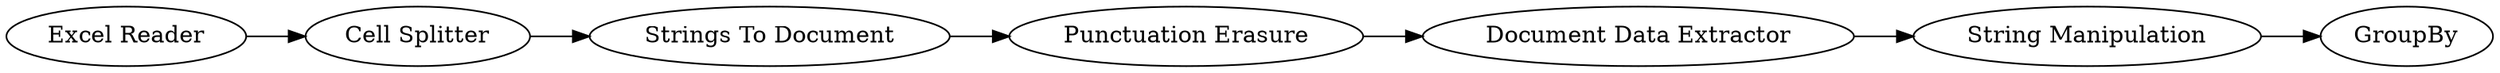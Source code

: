 digraph {
	4 -> 3
	7 -> 4
	3 -> 5
	5 -> 6
	1 -> 7
	6 -> 2
	5 [label="Document Data Extractor"]
	1 [label="Excel Reader"]
	7 [label="Cell Splitter"]
	4 [label="Strings To Document"]
	6 [label="String Manipulation"]
	3 [label="Punctuation Erasure"]
	2 [label=GroupBy]
	rankdir=LR
}
